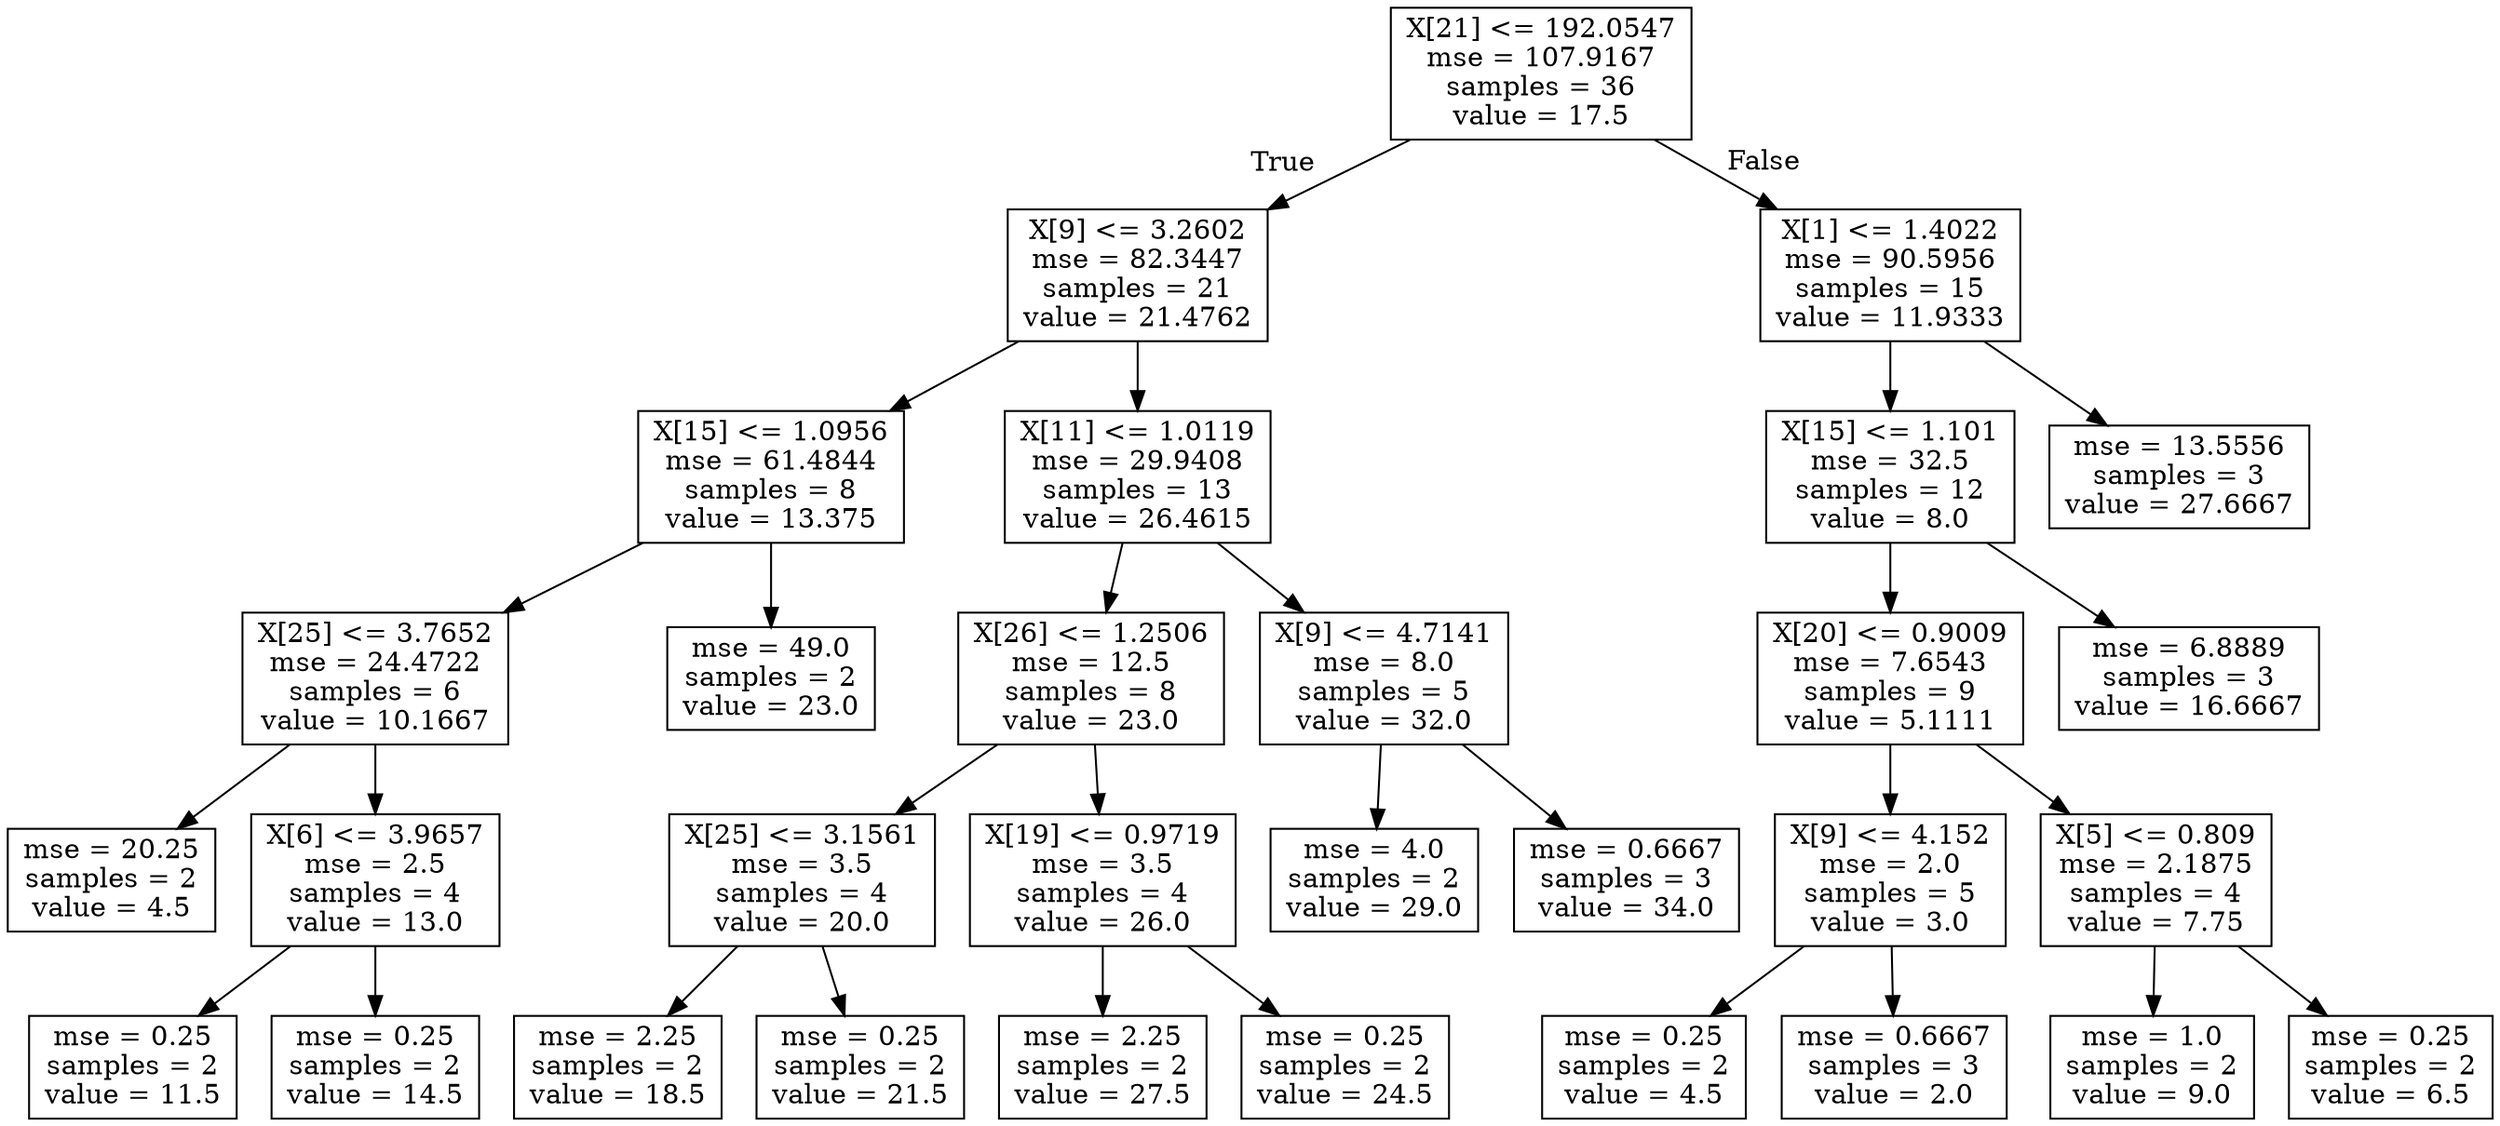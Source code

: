 digraph Tree {
node [shape=box] ;
0 [label="X[21] <= 192.0547\nmse = 107.9167\nsamples = 36\nvalue = 17.5"] ;
1 [label="X[9] <= 3.2602\nmse = 82.3447\nsamples = 21\nvalue = 21.4762"] ;
0 -> 1 [labeldistance=2.5, labelangle=45, headlabel="True"] ;
2 [label="X[15] <= 1.0956\nmse = 61.4844\nsamples = 8\nvalue = 13.375"] ;
1 -> 2 ;
3 [label="X[25] <= 3.7652\nmse = 24.4722\nsamples = 6\nvalue = 10.1667"] ;
2 -> 3 ;
4 [label="mse = 20.25\nsamples = 2\nvalue = 4.5"] ;
3 -> 4 ;
5 [label="X[6] <= 3.9657\nmse = 2.5\nsamples = 4\nvalue = 13.0"] ;
3 -> 5 ;
6 [label="mse = 0.25\nsamples = 2\nvalue = 11.5"] ;
5 -> 6 ;
7 [label="mse = 0.25\nsamples = 2\nvalue = 14.5"] ;
5 -> 7 ;
8 [label="mse = 49.0\nsamples = 2\nvalue = 23.0"] ;
2 -> 8 ;
9 [label="X[11] <= 1.0119\nmse = 29.9408\nsamples = 13\nvalue = 26.4615"] ;
1 -> 9 ;
10 [label="X[26] <= 1.2506\nmse = 12.5\nsamples = 8\nvalue = 23.0"] ;
9 -> 10 ;
11 [label="X[25] <= 3.1561\nmse = 3.5\nsamples = 4\nvalue = 20.0"] ;
10 -> 11 ;
12 [label="mse = 2.25\nsamples = 2\nvalue = 18.5"] ;
11 -> 12 ;
13 [label="mse = 0.25\nsamples = 2\nvalue = 21.5"] ;
11 -> 13 ;
14 [label="X[19] <= 0.9719\nmse = 3.5\nsamples = 4\nvalue = 26.0"] ;
10 -> 14 ;
15 [label="mse = 2.25\nsamples = 2\nvalue = 27.5"] ;
14 -> 15 ;
16 [label="mse = 0.25\nsamples = 2\nvalue = 24.5"] ;
14 -> 16 ;
17 [label="X[9] <= 4.7141\nmse = 8.0\nsamples = 5\nvalue = 32.0"] ;
9 -> 17 ;
18 [label="mse = 4.0\nsamples = 2\nvalue = 29.0"] ;
17 -> 18 ;
19 [label="mse = 0.6667\nsamples = 3\nvalue = 34.0"] ;
17 -> 19 ;
20 [label="X[1] <= 1.4022\nmse = 90.5956\nsamples = 15\nvalue = 11.9333"] ;
0 -> 20 [labeldistance=2.5, labelangle=-45, headlabel="False"] ;
21 [label="X[15] <= 1.101\nmse = 32.5\nsamples = 12\nvalue = 8.0"] ;
20 -> 21 ;
22 [label="X[20] <= 0.9009\nmse = 7.6543\nsamples = 9\nvalue = 5.1111"] ;
21 -> 22 ;
23 [label="X[9] <= 4.152\nmse = 2.0\nsamples = 5\nvalue = 3.0"] ;
22 -> 23 ;
24 [label="mse = 0.25\nsamples = 2\nvalue = 4.5"] ;
23 -> 24 ;
25 [label="mse = 0.6667\nsamples = 3\nvalue = 2.0"] ;
23 -> 25 ;
26 [label="X[5] <= 0.809\nmse = 2.1875\nsamples = 4\nvalue = 7.75"] ;
22 -> 26 ;
27 [label="mse = 1.0\nsamples = 2\nvalue = 9.0"] ;
26 -> 27 ;
28 [label="mse = 0.25\nsamples = 2\nvalue = 6.5"] ;
26 -> 28 ;
29 [label="mse = 6.8889\nsamples = 3\nvalue = 16.6667"] ;
21 -> 29 ;
30 [label="mse = 13.5556\nsamples = 3\nvalue = 27.6667"] ;
20 -> 30 ;
}